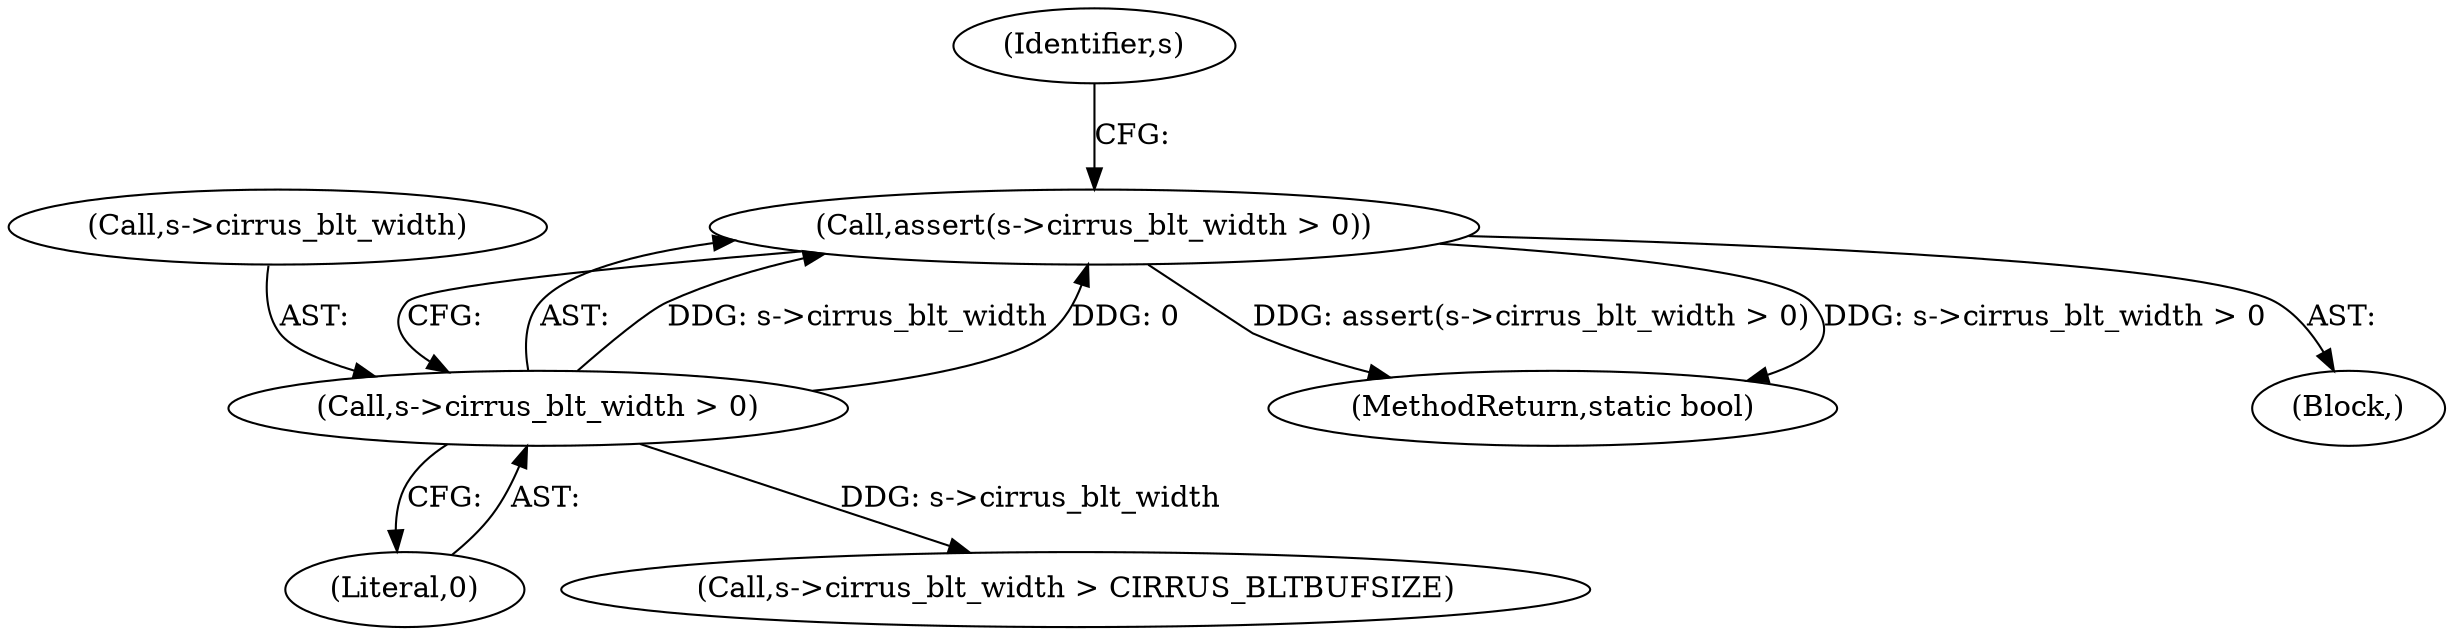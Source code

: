 digraph "0_qemu_bf25983345ca44aec3dd92c57142be45452bd38a@API" {
"1000104" [label="(Call,assert(s->cirrus_blt_width > 0))"];
"1000105" [label="(Call,s->cirrus_blt_width > 0)"];
"1000113" [label="(Identifier,s)"];
"1000109" [label="(Literal,0)"];
"1000117" [label="(Call,s->cirrus_blt_width > CIRRUS_BLTBUFSIZE)"];
"1000104" [label="(Call,assert(s->cirrus_blt_width > 0))"];
"1000106" [label="(Call,s->cirrus_blt_width)"];
"1000103" [label="(Block,)"];
"1000143" [label="(MethodReturn,static bool)"];
"1000105" [label="(Call,s->cirrus_blt_width > 0)"];
"1000104" -> "1000103"  [label="AST: "];
"1000104" -> "1000105"  [label="CFG: "];
"1000105" -> "1000104"  [label="AST: "];
"1000113" -> "1000104"  [label="CFG: "];
"1000104" -> "1000143"  [label="DDG: assert(s->cirrus_blt_width > 0)"];
"1000104" -> "1000143"  [label="DDG: s->cirrus_blt_width > 0"];
"1000105" -> "1000104"  [label="DDG: s->cirrus_blt_width"];
"1000105" -> "1000104"  [label="DDG: 0"];
"1000105" -> "1000109"  [label="CFG: "];
"1000106" -> "1000105"  [label="AST: "];
"1000109" -> "1000105"  [label="AST: "];
"1000105" -> "1000117"  [label="DDG: s->cirrus_blt_width"];
}
